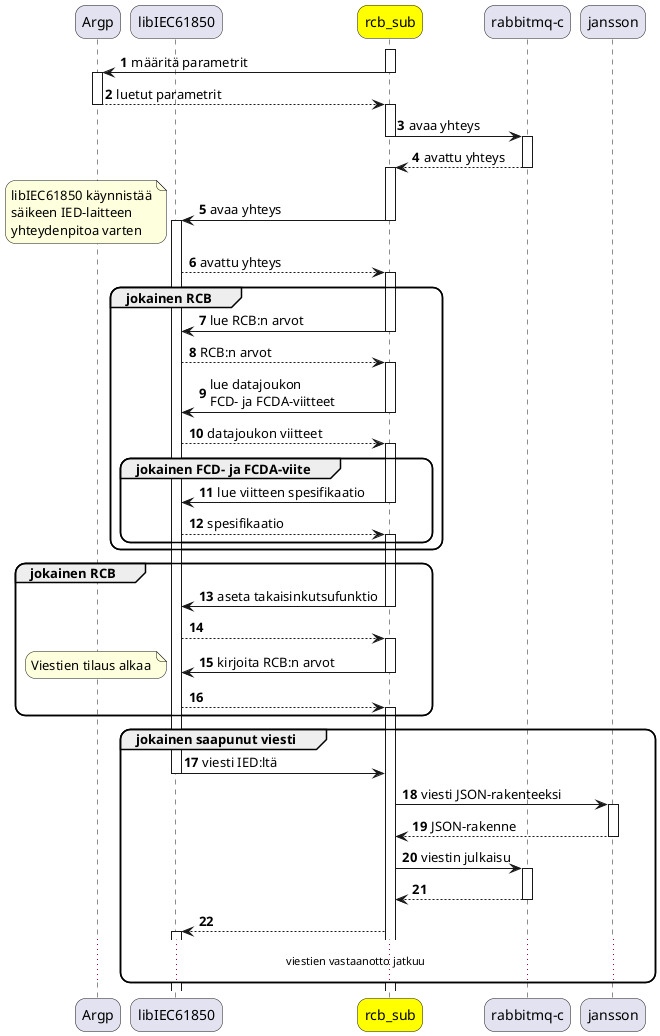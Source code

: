 @startuml
autonumber

skinparam roundcorner 20

participant "Argp" as argp
participant "libIEC61850" as libiec
participant "rcb_sub" as rcbsub #Yellow
participant "rabbitmq-c" as mqc
participant "jansson" as jansson

activate rcbsub
rcbsub -> argp : määritä parametrit
deactivate rcbsub
activate argp
argp --> rcbsub : luetut parametrit
deactivate argp
activate rcbsub
rcbsub -> mqc : avaa yhteys
deactivate rcbsub
activate mqc
mqc --> rcbsub : avattu yhteys
deactivate mqc
activate rcbsub
rcbsub -> libiec : avaa yhteys
deactivate rcbsub
activate libiec
note left
	libIEC61850 käynnistää
	säikeen IED-laitteen
	yhteydenpitoa varten
end note
libiec --> rcbsub : avattu yhteys
activate rcbsub
group jokainen RCB
	rcbsub -> libiec : lue RCB:n arvot
	deactivate rcbsub
	libiec --> rcbsub : RCB:n arvot
	activate rcbsub
	rcbsub -> libiec : lue datajoukon\nFCD- ja FCDA-viitteet
	deactivate rcbsub
	libiec --> rcbsub : datajoukon viitteet
	activate rcbsub
	group jokainen FCD- ja FCDA-viite
		rcbsub -> libiec : lue viitteen spesifikaatio
		deactivate rcbsub
		libiec --> rcbsub : spesifikaatio
		activate rcbsub
	end
end
group jokainen RCB
	rcbsub -> libiec : aseta takaisinkutsufunktio
	deactivate rcbsub
	libiec --> rcbsub
	activate rcbsub
	rcbsub -> libiec : kirjoita RCB:n arvot
	deactivate rcbsub
	note left
		Viestien tilaus alkaa
	end note
	libiec --> rcbsub
	activate rcbsub
end
group jokainen saapunut viesti
	libiec -> rcbsub : viesti IED:ltä
	deactivate libiec
	rcbsub -> jansson : viesti JSON-rakenteeksi
	activate jansson
	jansson --> rcbsub : JSON-rakenne
	deactivate jansson
	rcbsub -> mqc : viestin julkaisu
	activate mqc
	mqc --> rcbsub
	deactivate mqc
	rcbsub --> libiec
	activate libiec
	... viestien vastaanotto jatkuu ...
end
@enduml
